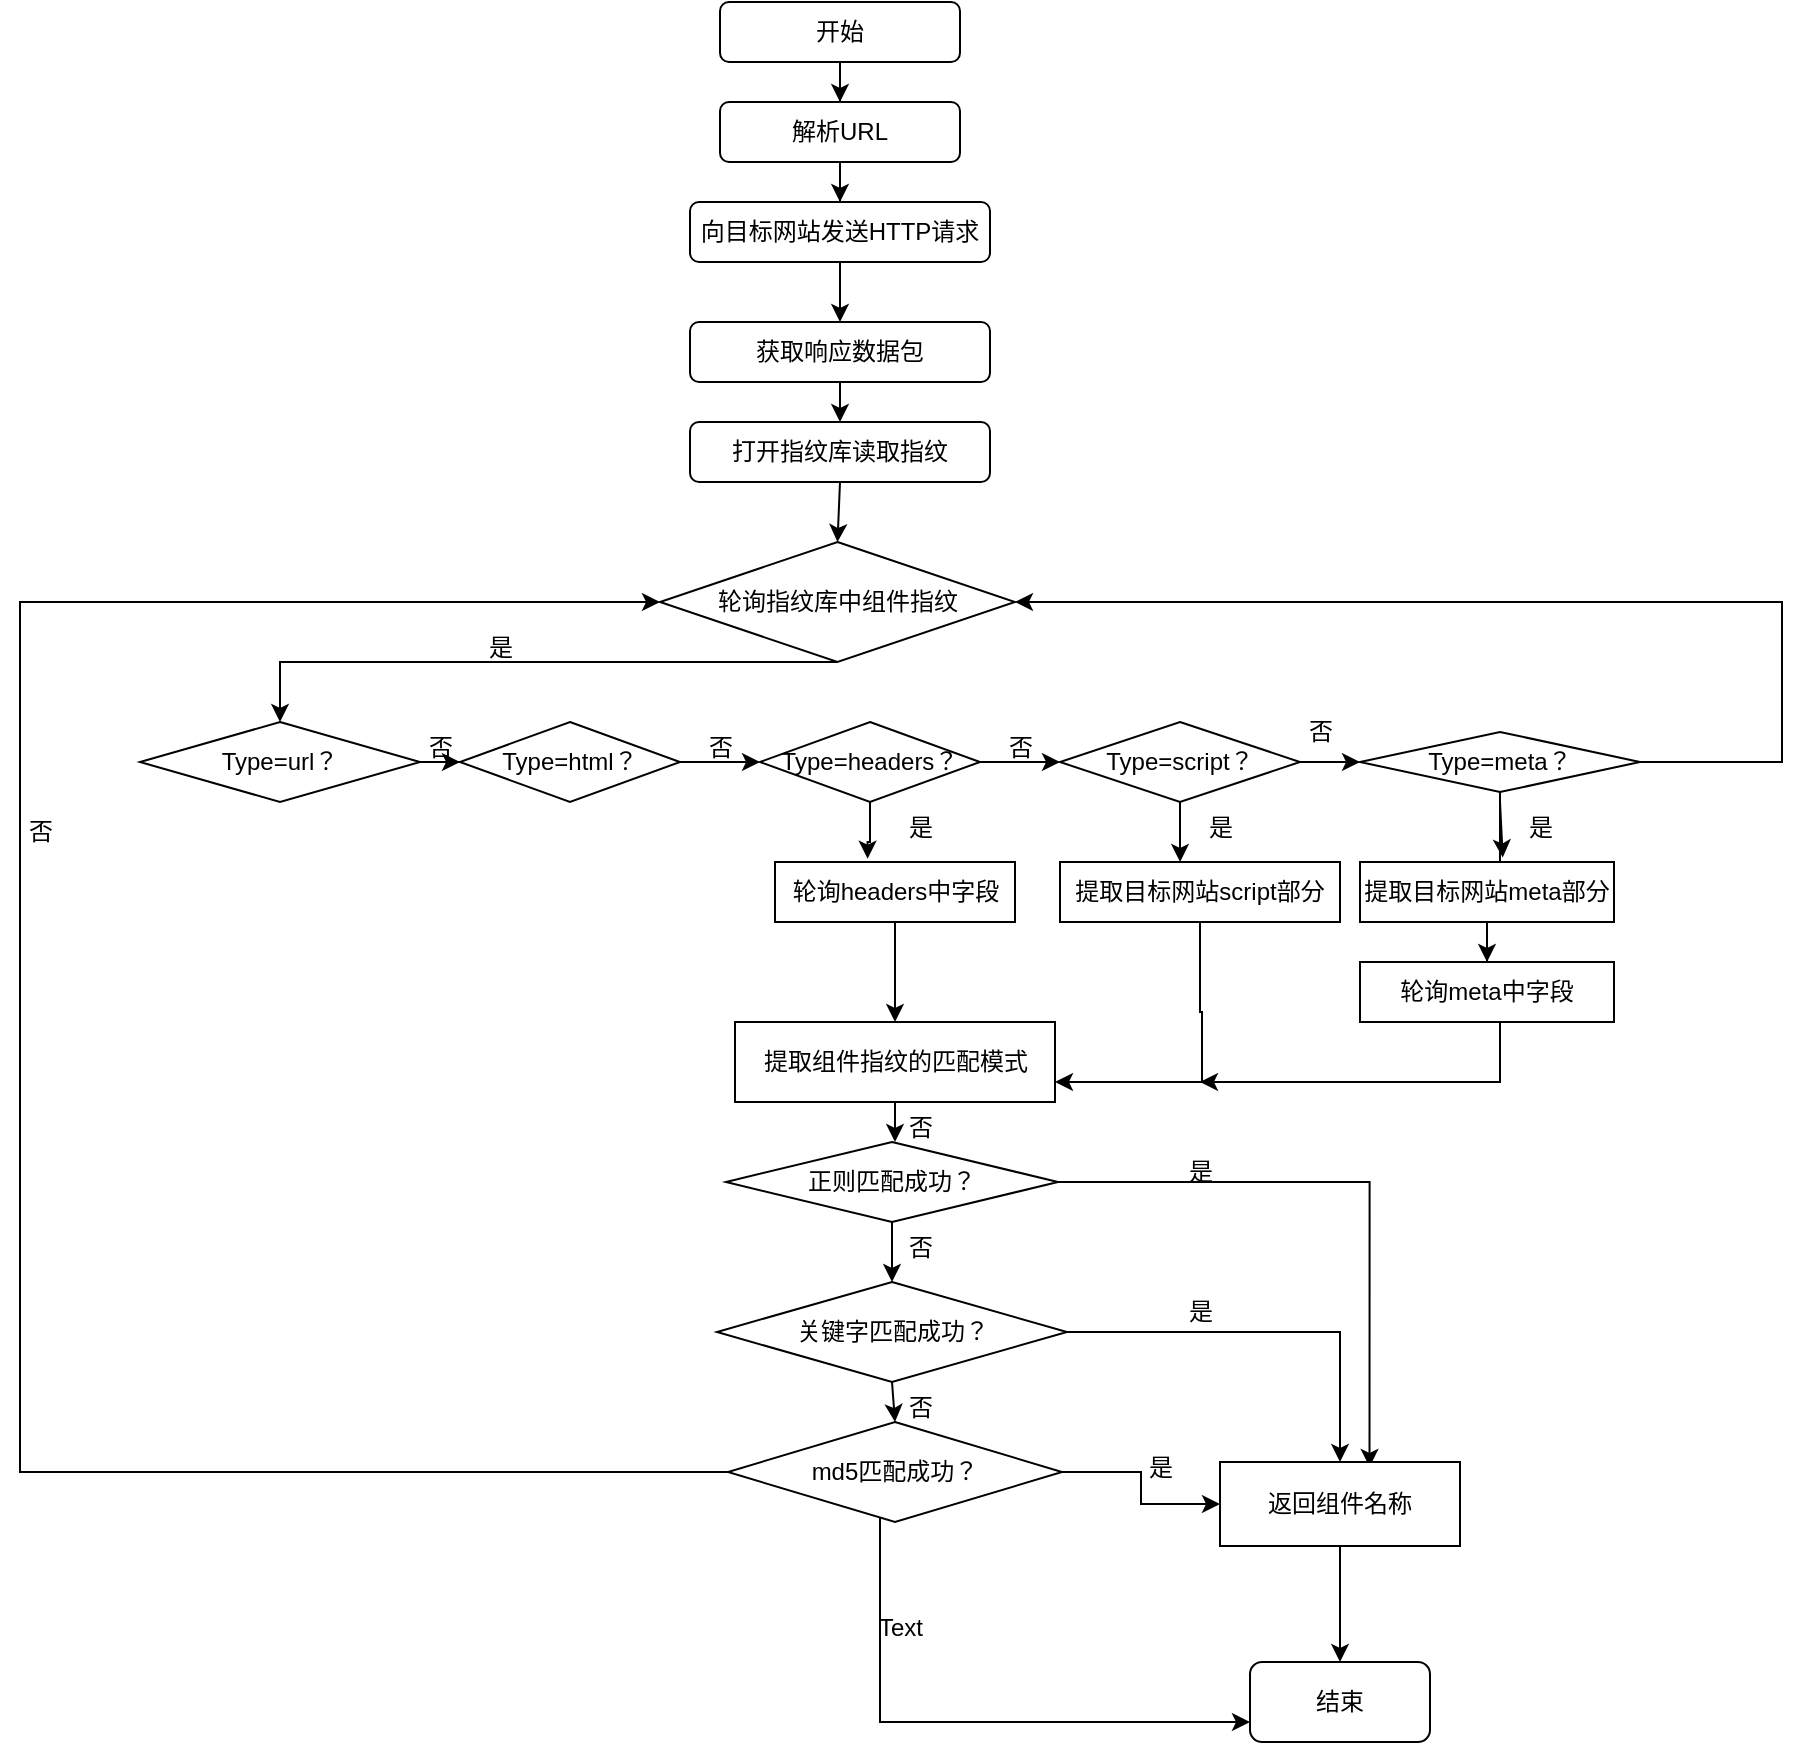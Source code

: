 <mxfile version="21.2.3" type="github">
  <diagram name="第 1 页" id="ul8XlkIB37xrSf5pHtPE">
    <mxGraphModel dx="1012" dy="652" grid="1" gridSize="10" guides="1" tooltips="1" connect="1" arrows="1" fold="1" page="1" pageScale="1" pageWidth="827" pageHeight="1169" math="0" shadow="0">
      <root>
        <mxCell id="0" />
        <mxCell id="1" parent="0" />
        <mxCell id="cRkElGh2p4GdAxfpWa7J-23" style="edgeStyle=orthogonalEdgeStyle;rounded=0;orthogonalLoop=1;jettySize=auto;html=1;entryX=0.5;entryY=0;entryDx=0;entryDy=0;" edge="1" parent="1" source="cRkElGh2p4GdAxfpWa7J-1" target="cRkElGh2p4GdAxfpWa7J-2">
          <mxGeometry relative="1" as="geometry" />
        </mxCell>
        <mxCell id="cRkElGh2p4GdAxfpWa7J-1" value="开始" style="rounded=1;whiteSpace=wrap;html=1;" vertex="1" parent="1">
          <mxGeometry x="370" y="250" width="120" height="30" as="geometry" />
        </mxCell>
        <mxCell id="cRkElGh2p4GdAxfpWa7J-24" style="edgeStyle=orthogonalEdgeStyle;rounded=0;orthogonalLoop=1;jettySize=auto;html=1;" edge="1" parent="1" source="cRkElGh2p4GdAxfpWa7J-2" target="cRkElGh2p4GdAxfpWa7J-3">
          <mxGeometry relative="1" as="geometry" />
        </mxCell>
        <mxCell id="cRkElGh2p4GdAxfpWa7J-2" value="解析URL" style="rounded=1;whiteSpace=wrap;html=1;" vertex="1" parent="1">
          <mxGeometry x="370" y="300" width="120" height="30" as="geometry" />
        </mxCell>
        <mxCell id="cRkElGh2p4GdAxfpWa7J-3" value="向目标网站发送HTTP请求" style="rounded=1;whiteSpace=wrap;html=1;" vertex="1" parent="1">
          <mxGeometry x="355" y="350" width="150" height="30" as="geometry" />
        </mxCell>
        <mxCell id="cRkElGh2p4GdAxfpWa7J-4" value="获取响应数据包" style="rounded=1;whiteSpace=wrap;html=1;" vertex="1" parent="1">
          <mxGeometry x="355" y="410" width="150" height="30" as="geometry" />
        </mxCell>
        <mxCell id="cRkElGh2p4GdAxfpWa7J-5" value="打开指纹库读取指纹" style="rounded=1;whiteSpace=wrap;html=1;" vertex="1" parent="1">
          <mxGeometry x="355" y="460" width="150" height="30" as="geometry" />
        </mxCell>
        <mxCell id="cRkElGh2p4GdAxfpWa7J-38" style="edgeStyle=orthogonalEdgeStyle;rounded=0;orthogonalLoop=1;jettySize=auto;html=1;entryX=0.5;entryY=0;entryDx=0;entryDy=0;" edge="1" parent="1" source="cRkElGh2p4GdAxfpWa7J-6" target="cRkElGh2p4GdAxfpWa7J-7">
          <mxGeometry relative="1" as="geometry">
            <Array as="points">
              <mxPoint x="150" y="580" />
            </Array>
          </mxGeometry>
        </mxCell>
        <mxCell id="cRkElGh2p4GdAxfpWa7J-6" value="轮询指纹库中组件指纹" style="rhombus;whiteSpace=wrap;html=1;" vertex="1" parent="1">
          <mxGeometry x="340" y="520" width="177.5" height="60" as="geometry" />
        </mxCell>
        <mxCell id="cRkElGh2p4GdAxfpWa7J-40" style="edgeStyle=orthogonalEdgeStyle;rounded=0;orthogonalLoop=1;jettySize=auto;html=1;entryX=0;entryY=0.5;entryDx=0;entryDy=0;" edge="1" parent="1" source="cRkElGh2p4GdAxfpWa7J-7" target="cRkElGh2p4GdAxfpWa7J-12">
          <mxGeometry relative="1" as="geometry" />
        </mxCell>
        <mxCell id="cRkElGh2p4GdAxfpWa7J-7" value="Type=url？" style="rhombus;whiteSpace=wrap;html=1;" vertex="1" parent="1">
          <mxGeometry x="80" y="610" width="140" height="40" as="geometry" />
        </mxCell>
        <mxCell id="cRkElGh2p4GdAxfpWa7J-41" style="edgeStyle=orthogonalEdgeStyle;rounded=0;orthogonalLoop=1;jettySize=auto;html=1;entryX=0;entryY=0.5;entryDx=0;entryDy=0;" edge="1" parent="1" source="cRkElGh2p4GdAxfpWa7J-12" target="cRkElGh2p4GdAxfpWa7J-13">
          <mxGeometry relative="1" as="geometry" />
        </mxCell>
        <mxCell id="cRkElGh2p4GdAxfpWa7J-12" value="Type=html？" style="rhombus;whiteSpace=wrap;html=1;" vertex="1" parent="1">
          <mxGeometry x="240" y="610" width="110" height="40" as="geometry" />
        </mxCell>
        <mxCell id="cRkElGh2p4GdAxfpWa7J-42" style="edgeStyle=orthogonalEdgeStyle;rounded=0;orthogonalLoop=1;jettySize=auto;html=1;entryX=0;entryY=0.5;entryDx=0;entryDy=0;" edge="1" parent="1" source="cRkElGh2p4GdAxfpWa7J-13" target="cRkElGh2p4GdAxfpWa7J-14">
          <mxGeometry relative="1" as="geometry" />
        </mxCell>
        <mxCell id="cRkElGh2p4GdAxfpWa7J-45" style="edgeStyle=orthogonalEdgeStyle;rounded=0;orthogonalLoop=1;jettySize=auto;html=1;entryX=0.386;entryY=-0.055;entryDx=0;entryDy=0;entryPerimeter=0;" edge="1" parent="1" source="cRkElGh2p4GdAxfpWa7J-13" target="cRkElGh2p4GdAxfpWa7J-16">
          <mxGeometry relative="1" as="geometry" />
        </mxCell>
        <mxCell id="cRkElGh2p4GdAxfpWa7J-13" value="Type=headers？" style="rhombus;whiteSpace=wrap;html=1;" vertex="1" parent="1">
          <mxGeometry x="390" y="610" width="110" height="40" as="geometry" />
        </mxCell>
        <mxCell id="cRkElGh2p4GdAxfpWa7J-43" style="edgeStyle=orthogonalEdgeStyle;rounded=0;orthogonalLoop=1;jettySize=auto;html=1;entryX=0;entryY=0.5;entryDx=0;entryDy=0;" edge="1" parent="1" source="cRkElGh2p4GdAxfpWa7J-14" target="cRkElGh2p4GdAxfpWa7J-15">
          <mxGeometry relative="1" as="geometry" />
        </mxCell>
        <mxCell id="cRkElGh2p4GdAxfpWa7J-48" style="edgeStyle=orthogonalEdgeStyle;rounded=0;orthogonalLoop=1;jettySize=auto;html=1;entryX=0.429;entryY=0;entryDx=0;entryDy=0;entryPerimeter=0;" edge="1" parent="1" source="cRkElGh2p4GdAxfpWa7J-14" target="cRkElGh2p4GdAxfpWa7J-17">
          <mxGeometry relative="1" as="geometry" />
        </mxCell>
        <mxCell id="cRkElGh2p4GdAxfpWa7J-14" value="Type=script？" style="rhombus;whiteSpace=wrap;html=1;" vertex="1" parent="1">
          <mxGeometry x="540" y="610" width="120" height="40" as="geometry" />
        </mxCell>
        <mxCell id="cRkElGh2p4GdAxfpWa7J-55" style="edgeStyle=orthogonalEdgeStyle;rounded=0;orthogonalLoop=1;jettySize=auto;html=1;entryX=0.551;entryY=0.333;entryDx=0;entryDy=0;entryPerimeter=0;" edge="1" parent="1" source="cRkElGh2p4GdAxfpWa7J-15" target="cRkElGh2p4GdAxfpWa7J-18">
          <mxGeometry relative="1" as="geometry" />
        </mxCell>
        <mxCell id="cRkElGh2p4GdAxfpWa7J-74" style="edgeStyle=orthogonalEdgeStyle;rounded=0;orthogonalLoop=1;jettySize=auto;html=1;entryX=1;entryY=0.5;entryDx=0;entryDy=0;" edge="1" parent="1" source="cRkElGh2p4GdAxfpWa7J-15" target="cRkElGh2p4GdAxfpWa7J-6">
          <mxGeometry relative="1" as="geometry">
            <mxPoint x="900" y="450" as="targetPoint" />
            <Array as="points">
              <mxPoint x="901" y="630" />
              <mxPoint x="901" y="550" />
            </Array>
          </mxGeometry>
        </mxCell>
        <mxCell id="cRkElGh2p4GdAxfpWa7J-15" value="Type=meta？" style="rhombus;whiteSpace=wrap;html=1;" vertex="1" parent="1">
          <mxGeometry x="690" y="615" width="140" height="30" as="geometry" />
        </mxCell>
        <mxCell id="cRkElGh2p4GdAxfpWa7J-72" style="edgeStyle=orthogonalEdgeStyle;rounded=0;orthogonalLoop=1;jettySize=auto;html=1;" edge="1" parent="1" source="cRkElGh2p4GdAxfpWa7J-16">
          <mxGeometry relative="1" as="geometry">
            <mxPoint x="457.5" y="760" as="targetPoint" />
            <Array as="points">
              <mxPoint x="458" y="740" />
              <mxPoint x="458" y="740" />
            </Array>
          </mxGeometry>
        </mxCell>
        <mxCell id="cRkElGh2p4GdAxfpWa7J-16" value="轮询headers中字段" style="rounded=0;whiteSpace=wrap;html=1;" vertex="1" parent="1">
          <mxGeometry x="397.5" y="680" width="120" height="30" as="geometry" />
        </mxCell>
        <mxCell id="cRkElGh2p4GdAxfpWa7J-68" style="edgeStyle=orthogonalEdgeStyle;rounded=0;orthogonalLoop=1;jettySize=auto;html=1;" edge="1" parent="1" source="cRkElGh2p4GdAxfpWa7J-17">
          <mxGeometry relative="1" as="geometry">
            <mxPoint x="610" y="790" as="targetPoint" />
            <Array as="points">
              <mxPoint x="610" y="755" />
              <mxPoint x="611" y="755" />
            </Array>
          </mxGeometry>
        </mxCell>
        <mxCell id="cRkElGh2p4GdAxfpWa7J-17" value="提取目标网站script部分" style="rounded=0;whiteSpace=wrap;html=1;" vertex="1" parent="1">
          <mxGeometry x="540" y="680" width="140" height="30" as="geometry" />
        </mxCell>
        <mxCell id="cRkElGh2p4GdAxfpWa7J-57" style="edgeStyle=orthogonalEdgeStyle;rounded=0;orthogonalLoop=1;jettySize=auto;html=1;entryX=0.5;entryY=0;entryDx=0;entryDy=0;" edge="1" parent="1" source="cRkElGh2p4GdAxfpWa7J-18" target="cRkElGh2p4GdAxfpWa7J-20">
          <mxGeometry relative="1" as="geometry" />
        </mxCell>
        <mxCell id="cRkElGh2p4GdAxfpWa7J-18" value="提取目标网站meta部分" style="rounded=0;whiteSpace=wrap;html=1;" vertex="1" parent="1">
          <mxGeometry x="690" y="680" width="127" height="30" as="geometry" />
        </mxCell>
        <mxCell id="cRkElGh2p4GdAxfpWa7J-67" style="edgeStyle=orthogonalEdgeStyle;rounded=0;orthogonalLoop=1;jettySize=auto;html=1;entryX=1;entryY=0.75;entryDx=0;entryDy=0;" edge="1" parent="1" source="cRkElGh2p4GdAxfpWa7J-20" target="cRkElGh2p4GdAxfpWa7J-66">
          <mxGeometry relative="1" as="geometry">
            <mxPoint x="760" y="840" as="targetPoint" />
            <Array as="points">
              <mxPoint x="760" y="790" />
            </Array>
          </mxGeometry>
        </mxCell>
        <mxCell id="cRkElGh2p4GdAxfpWa7J-20" value="轮询meta中字段" style="rounded=0;whiteSpace=wrap;html=1;" vertex="1" parent="1">
          <mxGeometry x="690" y="730" width="127" height="30" as="geometry" />
        </mxCell>
        <mxCell id="cRkElGh2p4GdAxfpWa7J-26" value="" style="endArrow=classic;html=1;rounded=0;entryX=0.5;entryY=0;entryDx=0;entryDy=0;" edge="1" parent="1" source="cRkElGh2p4GdAxfpWa7J-3" target="cRkElGh2p4GdAxfpWa7J-4">
          <mxGeometry width="50" height="50" relative="1" as="geometry">
            <mxPoint x="410" y="520" as="sourcePoint" />
            <mxPoint x="460" y="470" as="targetPoint" />
          </mxGeometry>
        </mxCell>
        <mxCell id="cRkElGh2p4GdAxfpWa7J-27" value="" style="endArrow=classic;html=1;rounded=0;exitX=0.5;exitY=1;exitDx=0;exitDy=0;entryX=0.5;entryY=0;entryDx=0;entryDy=0;" edge="1" parent="1" source="cRkElGh2p4GdAxfpWa7J-4" target="cRkElGh2p4GdAxfpWa7J-5">
          <mxGeometry width="50" height="50" relative="1" as="geometry">
            <mxPoint x="410" y="520" as="sourcePoint" />
            <mxPoint x="460" y="470" as="targetPoint" />
          </mxGeometry>
        </mxCell>
        <mxCell id="cRkElGh2p4GdAxfpWa7J-28" value="" style="endArrow=classic;html=1;rounded=0;exitX=0.5;exitY=1;exitDx=0;exitDy=0;entryX=0.5;entryY=0;entryDx=0;entryDy=0;" edge="1" parent="1" source="cRkElGh2p4GdAxfpWa7J-5" target="cRkElGh2p4GdAxfpWa7J-6">
          <mxGeometry width="50" height="50" relative="1" as="geometry">
            <mxPoint x="410" y="620" as="sourcePoint" />
            <mxPoint x="460" y="570" as="targetPoint" />
          </mxGeometry>
        </mxCell>
        <mxCell id="cRkElGh2p4GdAxfpWa7J-56" value="" style="endArrow=classic;html=1;rounded=0;entryX=0.562;entryY=-0.075;entryDx=0;entryDy=0;entryPerimeter=0;" edge="1" parent="1" target="cRkElGh2p4GdAxfpWa7J-18">
          <mxGeometry width="50" height="50" relative="1" as="geometry">
            <mxPoint x="760" y="650" as="sourcePoint" />
            <mxPoint x="760" y="670" as="targetPoint" />
          </mxGeometry>
        </mxCell>
        <mxCell id="cRkElGh2p4GdAxfpWa7J-58" value="是" style="text;html=1;align=center;verticalAlign=middle;resizable=0;points=[];autosize=1;strokeColor=none;fillColor=none;" vertex="1" parent="1">
          <mxGeometry x="240" y="558" width="40" height="30" as="geometry" />
        </mxCell>
        <mxCell id="cRkElGh2p4GdAxfpWa7J-59" value="否" style="text;html=1;align=center;verticalAlign=middle;resizable=0;points=[];autosize=1;strokeColor=none;fillColor=none;" vertex="1" parent="1">
          <mxGeometry x="210" y="608" width="40" height="30" as="geometry" />
        </mxCell>
        <mxCell id="cRkElGh2p4GdAxfpWa7J-60" value="否" style="text;html=1;align=center;verticalAlign=middle;resizable=0;points=[];autosize=1;strokeColor=none;fillColor=none;" vertex="1" parent="1">
          <mxGeometry x="350" y="608" width="40" height="30" as="geometry" />
        </mxCell>
        <mxCell id="cRkElGh2p4GdAxfpWa7J-61" value="否" style="text;html=1;align=center;verticalAlign=middle;resizable=0;points=[];autosize=1;strokeColor=none;fillColor=none;" vertex="1" parent="1">
          <mxGeometry x="500" y="608" width="40" height="30" as="geometry" />
        </mxCell>
        <mxCell id="cRkElGh2p4GdAxfpWa7J-62" value="否" style="text;html=1;align=center;verticalAlign=middle;resizable=0;points=[];autosize=1;strokeColor=none;fillColor=none;" vertex="1" parent="1">
          <mxGeometry x="650" y="600" width="40" height="30" as="geometry" />
        </mxCell>
        <mxCell id="cRkElGh2p4GdAxfpWa7J-63" value="是" style="text;html=1;align=center;verticalAlign=middle;resizable=0;points=[];autosize=1;strokeColor=none;fillColor=none;" vertex="1" parent="1">
          <mxGeometry x="760" y="648" width="40" height="30" as="geometry" />
        </mxCell>
        <mxCell id="cRkElGh2p4GdAxfpWa7J-64" value="是" style="text;html=1;align=center;verticalAlign=middle;resizable=0;points=[];autosize=1;strokeColor=none;fillColor=none;" vertex="1" parent="1">
          <mxGeometry x="600" y="648" width="40" height="30" as="geometry" />
        </mxCell>
        <mxCell id="cRkElGh2p4GdAxfpWa7J-65" value="是" style="text;html=1;align=center;verticalAlign=middle;resizable=0;points=[];autosize=1;strokeColor=none;fillColor=none;" vertex="1" parent="1">
          <mxGeometry x="450" y="648" width="40" height="30" as="geometry" />
        </mxCell>
        <mxCell id="cRkElGh2p4GdAxfpWa7J-79" style="edgeStyle=orthogonalEdgeStyle;rounded=0;orthogonalLoop=1;jettySize=auto;html=1;" edge="1" parent="1" source="cRkElGh2p4GdAxfpWa7J-66">
          <mxGeometry relative="1" as="geometry">
            <mxPoint x="457.5" y="820" as="targetPoint" />
          </mxGeometry>
        </mxCell>
        <mxCell id="cRkElGh2p4GdAxfpWa7J-66" value="提取组件指纹的匹配模式" style="rounded=0;whiteSpace=wrap;html=1;" vertex="1" parent="1">
          <mxGeometry x="377.5" y="760" width="160" height="40" as="geometry" />
        </mxCell>
        <mxCell id="cRkElGh2p4GdAxfpWa7J-75" value="否" style="text;html=1;align=center;verticalAlign=middle;resizable=0;points=[];autosize=1;strokeColor=none;fillColor=none;" vertex="1" parent="1">
          <mxGeometry x="10" y="650" width="40" height="30" as="geometry" />
        </mxCell>
        <mxCell id="cRkElGh2p4GdAxfpWa7J-80" style="edgeStyle=orthogonalEdgeStyle;rounded=0;orthogonalLoop=1;jettySize=auto;html=1;entryX=0.5;entryY=0;entryDx=0;entryDy=0;" edge="1" parent="1" source="cRkElGh2p4GdAxfpWa7J-76" target="cRkElGh2p4GdAxfpWa7J-77">
          <mxGeometry relative="1" as="geometry" />
        </mxCell>
        <mxCell id="cRkElGh2p4GdAxfpWa7J-90" style="edgeStyle=orthogonalEdgeStyle;rounded=0;orthogonalLoop=1;jettySize=auto;html=1;entryX=0.623;entryY=0.058;entryDx=0;entryDy=0;entryPerimeter=0;" edge="1" parent="1" source="cRkElGh2p4GdAxfpWa7J-76" target="cRkElGh2p4GdAxfpWa7J-89">
          <mxGeometry relative="1" as="geometry" />
        </mxCell>
        <mxCell id="cRkElGh2p4GdAxfpWa7J-76" value="正则匹配成功？" style="rhombus;whiteSpace=wrap;html=1;" vertex="1" parent="1">
          <mxGeometry x="373" y="820" width="166" height="40" as="geometry" />
        </mxCell>
        <mxCell id="cRkElGh2p4GdAxfpWa7J-91" style="edgeStyle=orthogonalEdgeStyle;rounded=0;orthogonalLoop=1;jettySize=auto;html=1;" edge="1" parent="1" source="cRkElGh2p4GdAxfpWa7J-77" target="cRkElGh2p4GdAxfpWa7J-89">
          <mxGeometry relative="1" as="geometry" />
        </mxCell>
        <mxCell id="cRkElGh2p4GdAxfpWa7J-77" value="关键字匹配成功？" style="rhombus;whiteSpace=wrap;html=1;" vertex="1" parent="1">
          <mxGeometry x="368.5" y="890" width="175" height="50" as="geometry" />
        </mxCell>
        <mxCell id="cRkElGh2p4GdAxfpWa7J-92" style="edgeStyle=orthogonalEdgeStyle;rounded=0;orthogonalLoop=1;jettySize=auto;html=1;entryX=0;entryY=0.5;entryDx=0;entryDy=0;" edge="1" parent="1" source="cRkElGh2p4GdAxfpWa7J-78" target="cRkElGh2p4GdAxfpWa7J-89">
          <mxGeometry relative="1" as="geometry" />
        </mxCell>
        <mxCell id="cRkElGh2p4GdAxfpWa7J-99" style="edgeStyle=orthogonalEdgeStyle;rounded=0;orthogonalLoop=1;jettySize=auto;html=1;entryX=0;entryY=0.75;entryDx=0;entryDy=0;" edge="1" parent="1" source="cRkElGh2p4GdAxfpWa7J-78" target="cRkElGh2p4GdAxfpWa7J-96">
          <mxGeometry relative="1" as="geometry">
            <Array as="points">
              <mxPoint x="450" y="1110" />
            </Array>
          </mxGeometry>
        </mxCell>
        <mxCell id="cRkElGh2p4GdAxfpWa7J-101" style="edgeStyle=orthogonalEdgeStyle;rounded=0;orthogonalLoop=1;jettySize=auto;html=1;entryX=0;entryY=0.5;entryDx=0;entryDy=0;" edge="1" parent="1" source="cRkElGh2p4GdAxfpWa7J-78" target="cRkElGh2p4GdAxfpWa7J-6">
          <mxGeometry relative="1" as="geometry">
            <Array as="points">
              <mxPoint x="20" y="985" />
              <mxPoint x="20" y="550" />
            </Array>
          </mxGeometry>
        </mxCell>
        <mxCell id="cRkElGh2p4GdAxfpWa7J-78" value="md5匹配成功？" style="rhombus;whiteSpace=wrap;html=1;" vertex="1" parent="1">
          <mxGeometry x="374" y="960" width="167" height="50" as="geometry" />
        </mxCell>
        <mxCell id="cRkElGh2p4GdAxfpWa7J-84" value="" style="endArrow=classic;html=1;rounded=0;exitX=0.5;exitY=1;exitDx=0;exitDy=0;entryX=0.5;entryY=0;entryDx=0;entryDy=0;" edge="1" parent="1" source="cRkElGh2p4GdAxfpWa7J-77" target="cRkElGh2p4GdAxfpWa7J-78">
          <mxGeometry width="50" height="50" relative="1" as="geometry">
            <mxPoint x="560" y="920" as="sourcePoint" />
            <mxPoint x="610" y="870" as="targetPoint" />
          </mxGeometry>
        </mxCell>
        <mxCell id="cRkElGh2p4GdAxfpWa7J-85" value="否" style="text;html=1;align=center;verticalAlign=middle;resizable=0;points=[];autosize=1;strokeColor=none;fillColor=none;" vertex="1" parent="1">
          <mxGeometry x="450" y="798" width="40" height="30" as="geometry" />
        </mxCell>
        <mxCell id="cRkElGh2p4GdAxfpWa7J-86" value="否" style="text;html=1;align=center;verticalAlign=middle;resizable=0;points=[];autosize=1;strokeColor=none;fillColor=none;" vertex="1" parent="1">
          <mxGeometry x="450" y="858" width="40" height="30" as="geometry" />
        </mxCell>
        <mxCell id="cRkElGh2p4GdAxfpWa7J-87" value="否" style="text;html=1;align=center;verticalAlign=middle;resizable=0;points=[];autosize=1;strokeColor=none;fillColor=none;" vertex="1" parent="1">
          <mxGeometry x="450" y="938" width="40" height="30" as="geometry" />
        </mxCell>
        <mxCell id="cRkElGh2p4GdAxfpWa7J-97" style="edgeStyle=orthogonalEdgeStyle;rounded=0;orthogonalLoop=1;jettySize=auto;html=1;" edge="1" parent="1" source="cRkElGh2p4GdAxfpWa7J-89" target="cRkElGh2p4GdAxfpWa7J-96">
          <mxGeometry relative="1" as="geometry" />
        </mxCell>
        <mxCell id="cRkElGh2p4GdAxfpWa7J-89" value="返回组件名称" style="rounded=0;whiteSpace=wrap;html=1;" vertex="1" parent="1">
          <mxGeometry x="620" y="980" width="120" height="42" as="geometry" />
        </mxCell>
        <mxCell id="cRkElGh2p4GdAxfpWa7J-93" value="是" style="text;html=1;align=center;verticalAlign=middle;resizable=0;points=[];autosize=1;strokeColor=none;fillColor=none;" vertex="1" parent="1">
          <mxGeometry x="590" y="820" width="40" height="30" as="geometry" />
        </mxCell>
        <mxCell id="cRkElGh2p4GdAxfpWa7J-94" value="是" style="text;html=1;align=center;verticalAlign=middle;resizable=0;points=[];autosize=1;strokeColor=none;fillColor=none;" vertex="1" parent="1">
          <mxGeometry x="590" y="890" width="40" height="30" as="geometry" />
        </mxCell>
        <mxCell id="cRkElGh2p4GdAxfpWa7J-95" value="是" style="text;html=1;align=center;verticalAlign=middle;resizable=0;points=[];autosize=1;strokeColor=none;fillColor=none;" vertex="1" parent="1">
          <mxGeometry x="570" y="968" width="40" height="30" as="geometry" />
        </mxCell>
        <mxCell id="cRkElGh2p4GdAxfpWa7J-96" value="结束" style="rounded=1;whiteSpace=wrap;html=1;" vertex="1" parent="1">
          <mxGeometry x="635" y="1080" width="90" height="40" as="geometry" />
        </mxCell>
        <mxCell id="cRkElGh2p4GdAxfpWa7J-100" value="Text" style="text;html=1;align=center;verticalAlign=middle;resizable=0;points=[];autosize=1;strokeColor=none;fillColor=none;" vertex="1" parent="1">
          <mxGeometry x="435" y="1048" width="50" height="30" as="geometry" />
        </mxCell>
      </root>
    </mxGraphModel>
  </diagram>
</mxfile>
